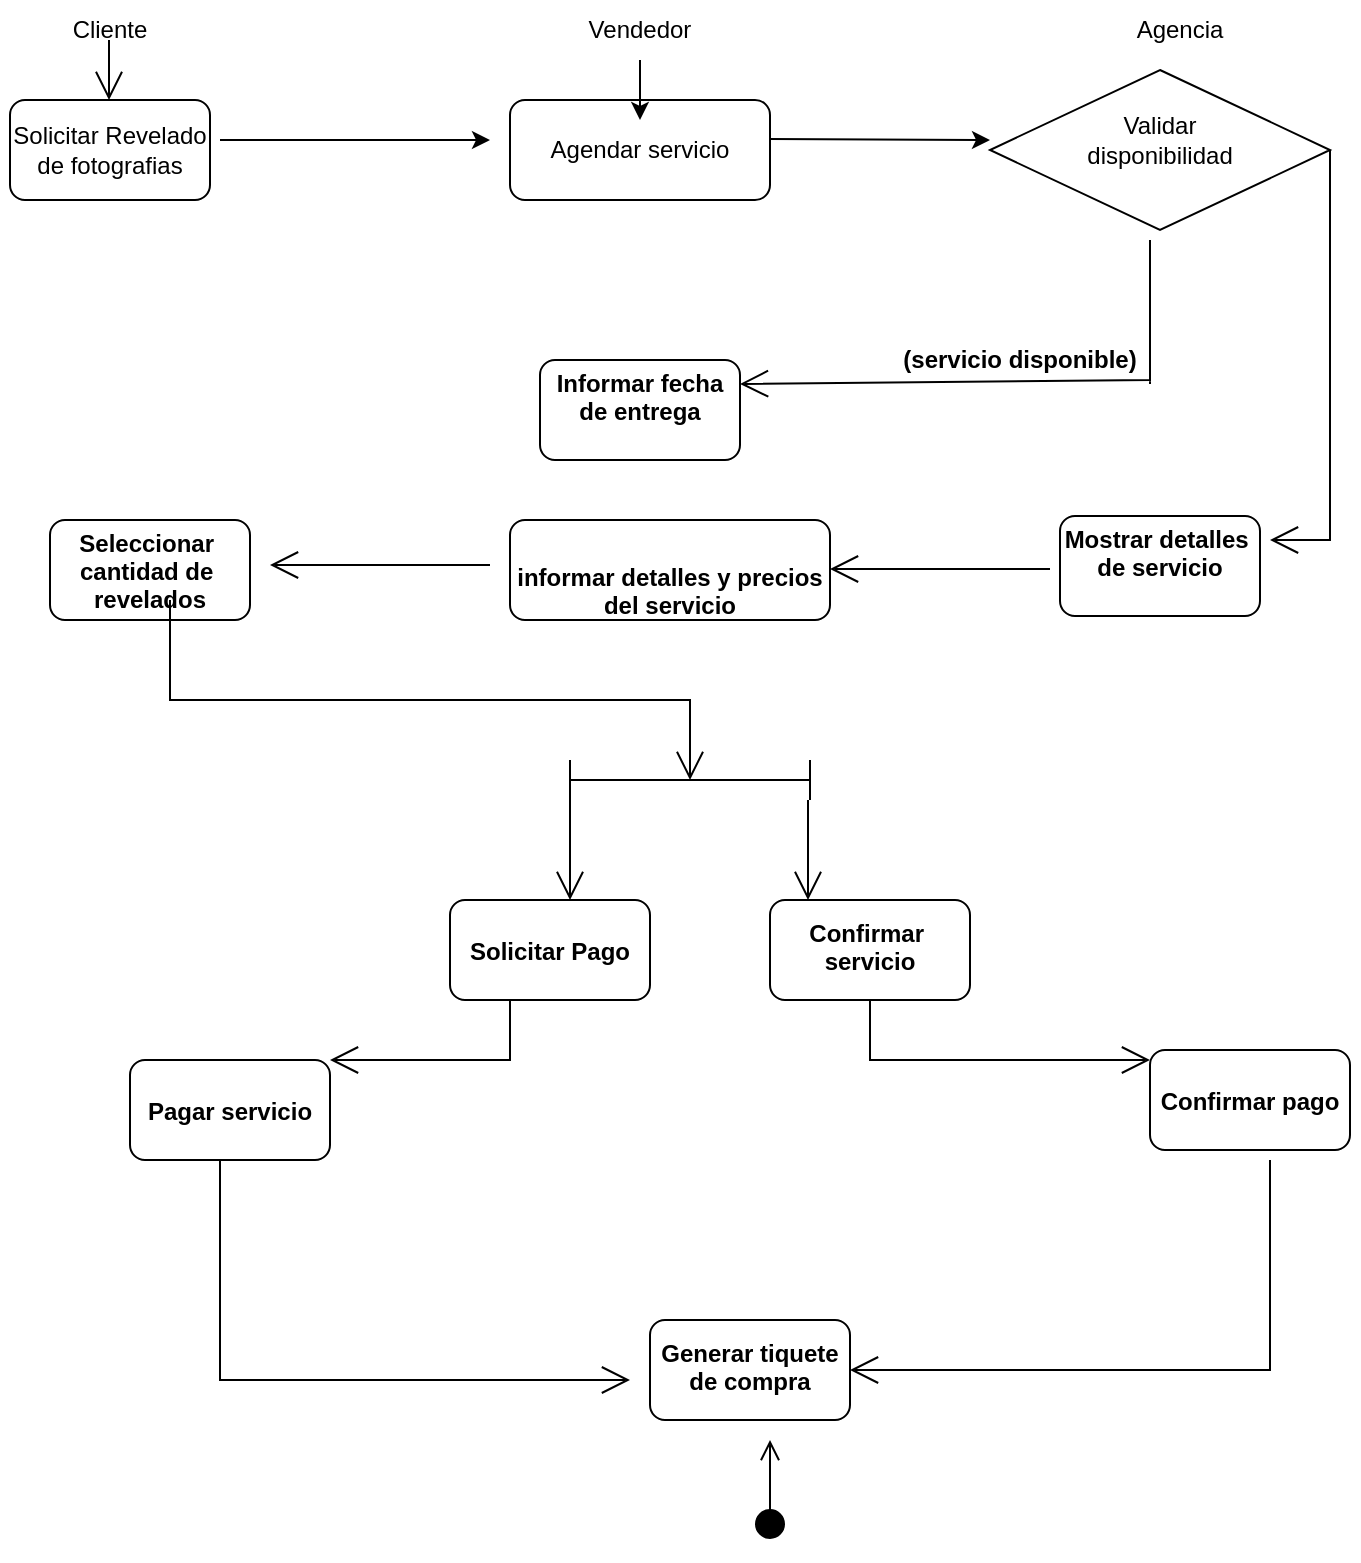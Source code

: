 <mxfile version="20.0.1" type="device"><diagram id="hXcDKF-lwYBtpFhzHN78" name="Page-1"><mxGraphModel dx="763" dy="421" grid="1" gridSize="10" guides="1" tooltips="1" connect="1" arrows="1" fold="1" page="1" pageScale="1" pageWidth="827" pageHeight="1169" math="0" shadow="0"><root><mxCell id="0"/><mxCell id="1" parent="0"/><mxCell id="I0dYpYvKhgrq_zQQEFw9-1" value="" style="rounded=1;whiteSpace=wrap;html=1;" vertex="1" parent="1"><mxGeometry x="145" y="210" width="100" height="50" as="geometry"/></mxCell><mxCell id="I0dYpYvKhgrq_zQQEFw9-2" value="Cliente" style="text;html=1;strokeColor=none;fillColor=none;align=center;verticalAlign=middle;whiteSpace=wrap;rounded=0;" vertex="1" parent="1"><mxGeometry x="140" y="160" width="110" height="30" as="geometry"/></mxCell><mxCell id="I0dYpYvKhgrq_zQQEFw9-3" value="Solicitar Revelado&lt;br&gt;de fotografias" style="text;html=1;strokeColor=none;fillColor=none;align=center;verticalAlign=middle;whiteSpace=wrap;rounded=0;" vertex="1" parent="1"><mxGeometry x="145" y="220" width="100" height="30" as="geometry"/></mxCell><mxCell id="I0dYpYvKhgrq_zQQEFw9-4" value="" style="rounded=1;whiteSpace=wrap;html=1;" vertex="1" parent="1"><mxGeometry x="395" y="210" width="130" height="50" as="geometry"/></mxCell><mxCell id="I0dYpYvKhgrq_zQQEFw9-5" value="Agendar servicio" style="text;html=1;strokeColor=none;fillColor=none;align=center;verticalAlign=middle;whiteSpace=wrap;rounded=0;" vertex="1" parent="1"><mxGeometry x="410" y="220" width="100" height="30" as="geometry"/></mxCell><mxCell id="I0dYpYvKhgrq_zQQEFw9-45" value="" style="edgeStyle=orthogonalEdgeStyle;rounded=0;orthogonalLoop=1;jettySize=auto;html=1;" edge="1" parent="1" source="I0dYpYvKhgrq_zQQEFw9-6" target="I0dYpYvKhgrq_zQQEFw9-5"><mxGeometry relative="1" as="geometry"/></mxCell><mxCell id="I0dYpYvKhgrq_zQQEFw9-6" value="Vendedor" style="text;html=1;strokeColor=none;fillColor=none;align=center;verticalAlign=middle;whiteSpace=wrap;rounded=0;" vertex="1" parent="1"><mxGeometry x="405" y="160" width="110" height="30" as="geometry"/></mxCell><mxCell id="I0dYpYvKhgrq_zQQEFw9-7" value="" style="rhombus;whiteSpace=wrap;html=1;" vertex="1" parent="1"><mxGeometry x="635" y="195" width="170" height="80" as="geometry"/></mxCell><mxCell id="I0dYpYvKhgrq_zQQEFw9-8" value="Validar disponibilidad" style="text;html=1;strokeColor=none;fillColor=none;align=center;verticalAlign=middle;whiteSpace=wrap;rounded=0;" vertex="1" parent="1"><mxGeometry x="690" y="215" width="60" height="30" as="geometry"/></mxCell><mxCell id="I0dYpYvKhgrq_zQQEFw9-9" value="Agencia" style="text;html=1;strokeColor=none;fillColor=none;align=center;verticalAlign=middle;whiteSpace=wrap;rounded=0;" vertex="1" parent="1"><mxGeometry x="675" y="160" width="110" height="30" as="geometry"/></mxCell><mxCell id="I0dYpYvKhgrq_zQQEFw9-10" value="" style="endArrow=classic;html=1;rounded=0;" edge="1" parent="1"><mxGeometry width="50" height="50" relative="1" as="geometry"><mxPoint x="250" y="230" as="sourcePoint"/><mxPoint x="385" y="230" as="targetPoint"/></mxGeometry></mxCell><mxCell id="I0dYpYvKhgrq_zQQEFw9-11" value="" style="endArrow=classic;html=1;rounded=0;" edge="1" parent="1"><mxGeometry width="50" height="50" relative="1" as="geometry"><mxPoint x="525" y="229.5" as="sourcePoint"/><mxPoint x="635" y="230" as="targetPoint"/></mxGeometry></mxCell><mxCell id="I0dYpYvKhgrq_zQQEFw9-12" value="" style="endArrow=open;endFill=1;endSize=12;html=1;rounded=0;" edge="1" parent="1"><mxGeometry width="160" relative="1" as="geometry"><mxPoint x="194.5" y="180" as="sourcePoint"/><mxPoint x="194.5" y="210" as="targetPoint"/></mxGeometry></mxCell><mxCell id="I0dYpYvKhgrq_zQQEFw9-13" value="" style="rounded=1;whiteSpace=wrap;html=1;" vertex="1" parent="1"><mxGeometry x="410" y="340" width="100" height="50" as="geometry"/></mxCell><mxCell id="I0dYpYvKhgrq_zQQEFw9-14" value="Informar fecha&#10;de entrega&#10;" style="text;align=center;fontStyle=1;verticalAlign=middle;spacingLeft=3;spacingRight=3;strokeColor=none;rotatable=0;points=[[0,0.5],[1,0.5]];portConstraint=eastwest;" vertex="1" parent="1"><mxGeometry x="420" y="352" width="80" height="26" as="geometry"/></mxCell><mxCell id="I0dYpYvKhgrq_zQQEFw9-15" value="" style="rounded=1;whiteSpace=wrap;html=1;" vertex="1" parent="1"><mxGeometry x="165" y="420" width="100" height="50" as="geometry"/></mxCell><mxCell id="I0dYpYvKhgrq_zQQEFw9-16" value="Seleccionar &#10;cantidad de &#10;revelados" style="text;align=center;fontStyle=1;verticalAlign=middle;spacingLeft=3;spacingRight=3;strokeColor=none;rotatable=0;points=[[0,0.5],[1,0.5]];portConstraint=eastwest;" vertex="1" parent="1"><mxGeometry x="175" y="432" width="80" height="26" as="geometry"/></mxCell><mxCell id="I0dYpYvKhgrq_zQQEFw9-17" value="" style="rounded=1;whiteSpace=wrap;html=1;" vertex="1" parent="1"><mxGeometry x="395" y="420" width="160" height="50" as="geometry"/></mxCell><mxCell id="I0dYpYvKhgrq_zQQEFw9-18" value="informar detalles y precios&#10;del servicio" style="text;align=center;fontStyle=1;verticalAlign=middle;spacingLeft=3;spacingRight=3;strokeColor=none;rotatable=0;points=[[0,0.5],[1,0.5]];portConstraint=eastwest;" vertex="1" parent="1"><mxGeometry x="435" y="442" width="80" height="26" as="geometry"/></mxCell><mxCell id="I0dYpYvKhgrq_zQQEFw9-19" value="" style="rounded=1;whiteSpace=wrap;html=1;" vertex="1" parent="1"><mxGeometry x="670" y="418" width="100" height="50" as="geometry"/></mxCell><mxCell id="I0dYpYvKhgrq_zQQEFw9-20" value="Mostrar detalles &#10;de servicio&#10;" style="text;align=center;fontStyle=1;verticalAlign=middle;spacingLeft=3;spacingRight=3;strokeColor=none;rotatable=0;points=[[0,0.5],[1,0.5]];portConstraint=eastwest;" vertex="1" parent="1"><mxGeometry x="680" y="430" width="80" height="26" as="geometry"/></mxCell><mxCell id="I0dYpYvKhgrq_zQQEFw9-21" value="" style="endArrow=open;endFill=1;endSize=12;html=1;rounded=0;" edge="1" parent="1"><mxGeometry width="160" relative="1" as="geometry"><mxPoint x="715" y="352" as="sourcePoint"/><mxPoint x="510" y="352" as="targetPoint"/><Array as="points"><mxPoint x="715" y="280"/><mxPoint x="715" y="350"/></Array></mxGeometry></mxCell><mxCell id="I0dYpYvKhgrq_zQQEFw9-22" value="" style="endArrow=open;endFill=1;endSize=12;html=1;rounded=0;" edge="1" parent="1"><mxGeometry width="160" relative="1" as="geometry"><mxPoint x="385" y="442.5" as="sourcePoint"/><mxPoint x="275" y="442.5" as="targetPoint"/></mxGeometry></mxCell><mxCell id="I0dYpYvKhgrq_zQQEFw9-23" value="" style="endArrow=open;endFill=1;endSize=12;html=1;rounded=0;" edge="1" parent="1"><mxGeometry width="160" relative="1" as="geometry"><mxPoint x="665" y="444.5" as="sourcePoint"/><mxPoint x="555" y="444.5" as="targetPoint"/></mxGeometry></mxCell><mxCell id="I0dYpYvKhgrq_zQQEFw9-24" value="(servicio disponible)" style="text;align=center;fontStyle=1;verticalAlign=middle;spacingLeft=3;spacingRight=3;strokeColor=none;rotatable=0;points=[[0,0.5],[1,0.5]];portConstraint=eastwest;" vertex="1" parent="1"><mxGeometry x="610" y="326" width="80" height="26" as="geometry"/></mxCell><mxCell id="I0dYpYvKhgrq_zQQEFw9-25" value="" style="endArrow=open;endFill=1;endSize=12;html=1;rounded=0;exitX=1;exitY=0.5;exitDx=0;exitDy=0;" edge="1" parent="1" source="I0dYpYvKhgrq_zQQEFw9-7"><mxGeometry width="160" relative="1" as="geometry"><mxPoint x="745" y="338.5" as="sourcePoint"/><mxPoint x="775" y="430" as="targetPoint"/><Array as="points"><mxPoint x="805" y="430"/></Array></mxGeometry></mxCell><mxCell id="I0dYpYvKhgrq_zQQEFw9-26" value="" style="rounded=1;whiteSpace=wrap;html=1;" vertex="1" parent="1"><mxGeometry x="365" y="610" width="100" height="50" as="geometry"/></mxCell><mxCell id="I0dYpYvKhgrq_zQQEFw9-27" value="" style="rounded=1;whiteSpace=wrap;html=1;" vertex="1" parent="1"><mxGeometry x="525" y="610" width="100" height="50" as="geometry"/></mxCell><mxCell id="I0dYpYvKhgrq_zQQEFw9-28" value="Solicitar Pago" style="text;align=center;fontStyle=1;verticalAlign=middle;spacingLeft=3;spacingRight=3;strokeColor=none;rotatable=0;points=[[0,0.5],[1,0.5]];portConstraint=eastwest;" vertex="1" parent="1"><mxGeometry x="375" y="622" width="80" height="26" as="geometry"/></mxCell><mxCell id="I0dYpYvKhgrq_zQQEFw9-29" value="Confirmar &#10;servicio" style="text;align=center;fontStyle=1;verticalAlign=middle;spacingLeft=3;spacingRight=3;strokeColor=none;rotatable=0;points=[[0,0.5],[1,0.5]];portConstraint=eastwest;" vertex="1" parent="1"><mxGeometry x="535" y="620" width="80" height="26" as="geometry"/></mxCell><mxCell id="I0dYpYvKhgrq_zQQEFw9-30" value="" style="rounded=1;whiteSpace=wrap;html=1;" vertex="1" parent="1"><mxGeometry x="205" y="690" width="100" height="50" as="geometry"/></mxCell><mxCell id="I0dYpYvKhgrq_zQQEFw9-31" value="Pagar servicio" style="text;align=center;fontStyle=1;verticalAlign=middle;spacingLeft=3;spacingRight=3;strokeColor=none;rotatable=0;points=[[0,0.5],[1,0.5]];portConstraint=eastwest;" vertex="1" parent="1"><mxGeometry x="215" y="702" width="80" height="26" as="geometry"/></mxCell><mxCell id="I0dYpYvKhgrq_zQQEFw9-32" value="" style="rounded=1;whiteSpace=wrap;html=1;" vertex="1" parent="1"><mxGeometry x="715" y="685" width="100" height="50" as="geometry"/></mxCell><mxCell id="I0dYpYvKhgrq_zQQEFw9-33" value="Confirmar pago" style="text;align=center;fontStyle=1;verticalAlign=middle;spacingLeft=3;spacingRight=3;strokeColor=none;rotatable=0;points=[[0,0.5],[1,0.5]];portConstraint=eastwest;" vertex="1" parent="1"><mxGeometry x="725" y="697" width="80" height="26" as="geometry"/></mxCell><mxCell id="I0dYpYvKhgrq_zQQEFw9-34" value="" style="rounded=1;whiteSpace=wrap;html=1;" vertex="1" parent="1"><mxGeometry x="465" y="820" width="100" height="50" as="geometry"/></mxCell><mxCell id="I0dYpYvKhgrq_zQQEFw9-35" value="Generar tiquete&#10;de compra" style="text;align=center;fontStyle=1;verticalAlign=middle;spacingLeft=3;spacingRight=3;strokeColor=none;rotatable=0;points=[[0,0.5],[1,0.5]];portConstraint=eastwest;" vertex="1" parent="1"><mxGeometry x="475" y="830" width="80" height="26" as="geometry"/></mxCell><mxCell id="I0dYpYvKhgrq_zQQEFw9-36" value="" style="shape=crossbar;whiteSpace=wrap;html=1;rounded=1;" vertex="1" parent="1"><mxGeometry x="425" y="540" width="120" height="20" as="geometry"/></mxCell><mxCell id="I0dYpYvKhgrq_zQQEFw9-37" value="" style="endArrow=open;endFill=1;endSize=12;html=1;rounded=0;" edge="1" parent="1"><mxGeometry width="160" relative="1" as="geometry"><mxPoint x="225" y="460" as="sourcePoint"/><mxPoint x="485" y="550" as="targetPoint"/><Array as="points"><mxPoint x="225" y="460"/><mxPoint x="225" y="510"/><mxPoint x="485" y="510"/></Array></mxGeometry></mxCell><mxCell id="I0dYpYvKhgrq_zQQEFw9-38" value="" style="endArrow=open;endFill=1;endSize=12;html=1;rounded=0;" edge="1" parent="1"><mxGeometry width="160" relative="1" as="geometry"><mxPoint x="425" y="560" as="sourcePoint"/><mxPoint x="425" y="610" as="targetPoint"/></mxGeometry></mxCell><mxCell id="I0dYpYvKhgrq_zQQEFw9-39" value="" style="endArrow=open;endFill=1;endSize=12;html=1;rounded=0;" edge="1" parent="1"><mxGeometry width="160" relative="1" as="geometry"><mxPoint x="544" y="560" as="sourcePoint"/><mxPoint x="544" y="610" as="targetPoint"/></mxGeometry></mxCell><mxCell id="I0dYpYvKhgrq_zQQEFw9-40" value="" style="endArrow=open;endFill=1;endSize=12;html=1;rounded=0;entryX=1;entryY=0;entryDx=0;entryDy=0;" edge="1" parent="1" target="I0dYpYvKhgrq_zQQEFw9-30"><mxGeometry width="160" relative="1" as="geometry"><mxPoint x="395" y="660" as="sourcePoint"/><mxPoint x="545" y="685" as="targetPoint"/><Array as="points"><mxPoint x="395" y="660"/><mxPoint x="395" y="690"/></Array></mxGeometry></mxCell><mxCell id="I0dYpYvKhgrq_zQQEFw9-41" value="" style="endArrow=open;endFill=1;endSize=12;html=1;rounded=0;" edge="1" parent="1"><mxGeometry width="160" relative="1" as="geometry"><mxPoint x="575" y="660" as="sourcePoint"/><mxPoint x="715" y="690" as="targetPoint"/><Array as="points"><mxPoint x="575" y="660"/><mxPoint x="575" y="690"/></Array></mxGeometry></mxCell><mxCell id="I0dYpYvKhgrq_zQQEFw9-42" value="" style="endArrow=open;endFill=1;endSize=12;html=1;rounded=0;" edge="1" parent="1"><mxGeometry width="160" relative="1" as="geometry"><mxPoint x="250" y="820" as="sourcePoint"/><mxPoint x="455" y="850" as="targetPoint"/><Array as="points"><mxPoint x="250" y="740"/><mxPoint x="250" y="820"/><mxPoint x="250" y="850"/></Array></mxGeometry></mxCell><mxCell id="I0dYpYvKhgrq_zQQEFw9-43" value="" style="endArrow=open;endFill=1;endSize=12;html=1;rounded=0;entryX=1;entryY=0.5;entryDx=0;entryDy=0;" edge="1" parent="1" target="I0dYpYvKhgrq_zQQEFw9-34"><mxGeometry width="160" relative="1" as="geometry"><mxPoint x="775" y="740" as="sourcePoint"/><mxPoint x="680" y="840" as="targetPoint"/><Array as="points"><mxPoint x="775" y="740"/><mxPoint x="775" y="845"/></Array></mxGeometry></mxCell><mxCell id="I0dYpYvKhgrq_zQQEFw9-44" value="" style="html=1;verticalAlign=bottom;startArrow=circle;startFill=1;endArrow=open;startSize=6;endSize=8;rounded=0;" edge="1" parent="1"><mxGeometry width="80" relative="1" as="geometry"><mxPoint x="525" y="930" as="sourcePoint"/><mxPoint x="525" y="880" as="targetPoint"/></mxGeometry></mxCell></root></mxGraphModel></diagram></mxfile>